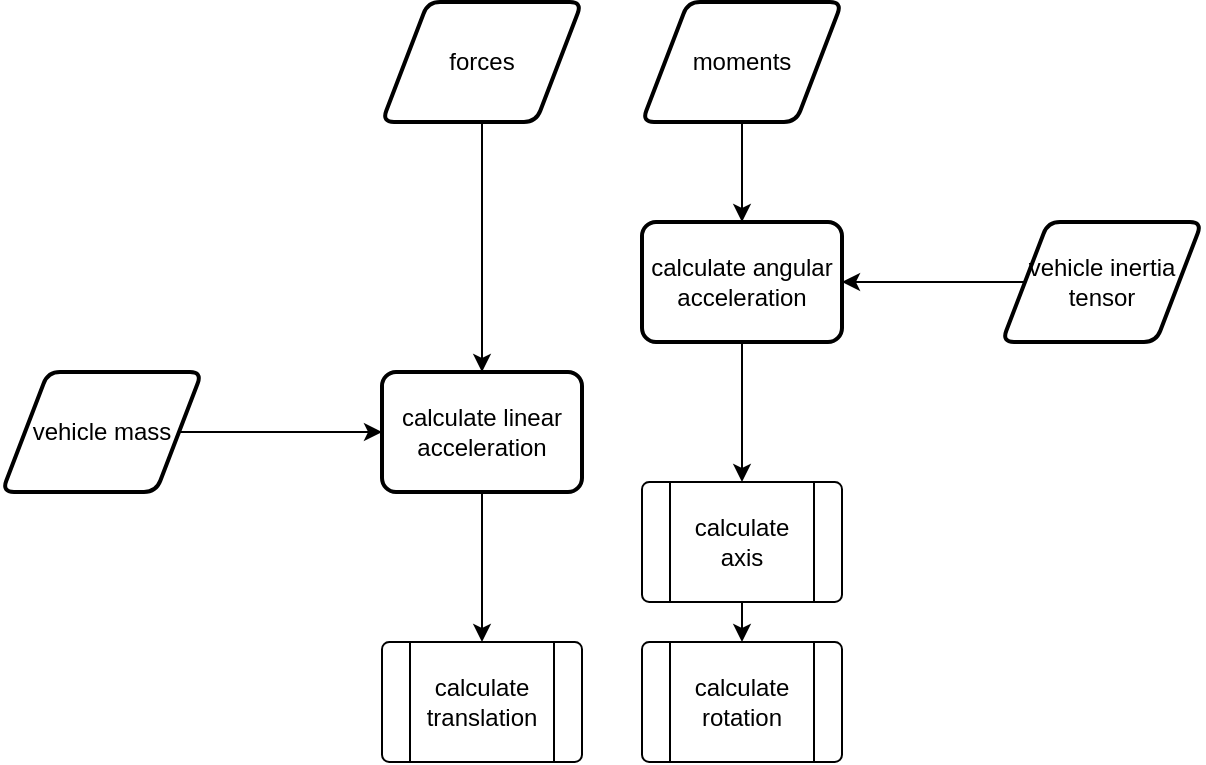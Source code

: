 <mxfile version="24.7.17">
  <diagram name="Motion" id="SO0TNG_3Xat7ZEYqbN8a">
    <mxGraphModel dx="1793" dy="1105" grid="1" gridSize="10" guides="1" tooltips="1" connect="1" arrows="1" fold="1" page="1" pageScale="1" pageWidth="827" pageHeight="1169" math="0" shadow="0">
      <root>
        <mxCell id="0" />
        <mxCell id="1" parent="0" />
        <mxCell id="qD_gobMW6qZHkKwWh9-T-16" style="edgeStyle=orthogonalEdgeStyle;rounded=0;orthogonalLoop=1;jettySize=auto;html=1;exitX=0.5;exitY=1;exitDx=0;exitDy=0;" edge="1" parent="1" source="qD_gobMW6qZHkKwWh9-T-1" target="qD_gobMW6qZHkKwWh9-T-5">
          <mxGeometry relative="1" as="geometry" />
        </mxCell>
        <mxCell id="qD_gobMW6qZHkKwWh9-T-1" value="moments" style="shape=parallelogram;html=1;strokeWidth=2;perimeter=parallelogramPerimeter;whiteSpace=wrap;rounded=1;arcSize=12;size=0.23;" vertex="1" parent="1">
          <mxGeometry x="434" y="190" width="100" height="60" as="geometry" />
        </mxCell>
        <mxCell id="qD_gobMW6qZHkKwWh9-T-17" style="edgeStyle=orthogonalEdgeStyle;rounded=0;orthogonalLoop=1;jettySize=auto;html=1;exitX=0.5;exitY=1;exitDx=0;exitDy=0;entryX=0.5;entryY=0;entryDx=0;entryDy=0;" edge="1" parent="1" source="qD_gobMW6qZHkKwWh9-T-2" target="qD_gobMW6qZHkKwWh9-T-7">
          <mxGeometry relative="1" as="geometry" />
        </mxCell>
        <mxCell id="qD_gobMW6qZHkKwWh9-T-2" value="forces" style="shape=parallelogram;html=1;strokeWidth=2;perimeter=parallelogramPerimeter;whiteSpace=wrap;rounded=1;arcSize=12;size=0.23;" vertex="1" parent="1">
          <mxGeometry x="304" y="190" width="100" height="60" as="geometry" />
        </mxCell>
        <mxCell id="qD_gobMW6qZHkKwWh9-T-13" style="edgeStyle=orthogonalEdgeStyle;rounded=0;orthogonalLoop=1;jettySize=auto;html=1;exitX=0.5;exitY=1;exitDx=0;exitDy=0;entryX=0.5;entryY=0;entryDx=0;entryDy=0;" edge="1" parent="1" source="qD_gobMW6qZHkKwWh9-T-5" target="qD_gobMW6qZHkKwWh9-T-11">
          <mxGeometry relative="1" as="geometry" />
        </mxCell>
        <mxCell id="qD_gobMW6qZHkKwWh9-T-5" value="calculate angular acceleration" style="rounded=1;whiteSpace=wrap;html=1;absoluteArcSize=1;arcSize=14;strokeWidth=2;" vertex="1" parent="1">
          <mxGeometry x="434" y="300" width="100" height="60" as="geometry" />
        </mxCell>
        <mxCell id="qD_gobMW6qZHkKwWh9-T-6" style="edgeStyle=orthogonalEdgeStyle;rounded=0;orthogonalLoop=1;jettySize=auto;html=1;exitX=0.5;exitY=1;exitDx=0;exitDy=0;" edge="1" parent="1">
          <mxGeometry relative="1" as="geometry">
            <mxPoint x="434" y="450" as="sourcePoint" />
            <mxPoint x="434" y="450" as="targetPoint" />
          </mxGeometry>
        </mxCell>
        <mxCell id="qD_gobMW6qZHkKwWh9-T-12" style="edgeStyle=orthogonalEdgeStyle;rounded=0;orthogonalLoop=1;jettySize=auto;html=1;exitX=0.5;exitY=1;exitDx=0;exitDy=0;entryX=0.5;entryY=0;entryDx=0;entryDy=0;" edge="1" parent="1" source="qD_gobMW6qZHkKwWh9-T-7" target="qD_gobMW6qZHkKwWh9-T-9">
          <mxGeometry relative="1" as="geometry" />
        </mxCell>
        <mxCell id="qD_gobMW6qZHkKwWh9-T-7" value="calculate linear acceleration" style="rounded=1;whiteSpace=wrap;html=1;absoluteArcSize=1;arcSize=14;strokeWidth=2;" vertex="1" parent="1">
          <mxGeometry x="304" y="375" width="100" height="60" as="geometry" />
        </mxCell>
        <mxCell id="qD_gobMW6qZHkKwWh9-T-9" value="calculate translation" style="verticalLabelPosition=middle;verticalAlign=middle;html=1;shape=process;whiteSpace=wrap;rounded=1;size=0.14;arcSize=6;labelPosition=center;align=center;" vertex="1" parent="1">
          <mxGeometry x="304" y="510" width="100" height="60" as="geometry" />
        </mxCell>
        <mxCell id="qD_gobMW6qZHkKwWh9-T-10" value="calculate rotation" style="verticalLabelPosition=middle;verticalAlign=middle;html=1;shape=process;whiteSpace=wrap;rounded=1;size=0.14;arcSize=6;labelPosition=center;align=center;" vertex="1" parent="1">
          <mxGeometry x="434" y="510" width="100" height="60" as="geometry" />
        </mxCell>
        <mxCell id="qD_gobMW6qZHkKwWh9-T-14" style="edgeStyle=orthogonalEdgeStyle;rounded=0;orthogonalLoop=1;jettySize=auto;html=1;exitX=0.5;exitY=1;exitDx=0;exitDy=0;entryX=0.5;entryY=0;entryDx=0;entryDy=0;" edge="1" parent="1" source="qD_gobMW6qZHkKwWh9-T-11" target="qD_gobMW6qZHkKwWh9-T-10">
          <mxGeometry relative="1" as="geometry" />
        </mxCell>
        <mxCell id="qD_gobMW6qZHkKwWh9-T-11" value="calculate axis" style="verticalLabelPosition=middle;verticalAlign=middle;html=1;shape=process;whiteSpace=wrap;rounded=1;size=0.14;arcSize=6;labelPosition=center;align=center;" vertex="1" parent="1">
          <mxGeometry x="434" y="430" width="100" height="60" as="geometry" />
        </mxCell>
        <mxCell id="qD_gobMW6qZHkKwWh9-T-21" style="edgeStyle=orthogonalEdgeStyle;rounded=0;orthogonalLoop=1;jettySize=auto;html=1;exitX=1;exitY=0.5;exitDx=0;exitDy=0;entryX=0;entryY=0.5;entryDx=0;entryDy=0;" edge="1" parent="1" source="qD_gobMW6qZHkKwWh9-T-18" target="qD_gobMW6qZHkKwWh9-T-7">
          <mxGeometry relative="1" as="geometry" />
        </mxCell>
        <mxCell id="qD_gobMW6qZHkKwWh9-T-18" value="vehicle mass" style="shape=parallelogram;html=1;strokeWidth=2;perimeter=parallelogramPerimeter;whiteSpace=wrap;rounded=1;arcSize=12;size=0.23;" vertex="1" parent="1">
          <mxGeometry x="114" y="375" width="100" height="60" as="geometry" />
        </mxCell>
        <mxCell id="qD_gobMW6qZHkKwWh9-T-20" style="edgeStyle=orthogonalEdgeStyle;rounded=0;orthogonalLoop=1;jettySize=auto;html=1;exitX=0;exitY=0.5;exitDx=0;exitDy=0;entryX=1;entryY=0.5;entryDx=0;entryDy=0;" edge="1" parent="1" source="qD_gobMW6qZHkKwWh9-T-19" target="qD_gobMW6qZHkKwWh9-T-5">
          <mxGeometry relative="1" as="geometry" />
        </mxCell>
        <mxCell id="qD_gobMW6qZHkKwWh9-T-19" value="vehicle inertia tensor" style="shape=parallelogram;html=1;strokeWidth=2;perimeter=parallelogramPerimeter;whiteSpace=wrap;rounded=1;arcSize=12;size=0.23;" vertex="1" parent="1">
          <mxGeometry x="614" y="300" width="100" height="60" as="geometry" />
        </mxCell>
      </root>
    </mxGraphModel>
  </diagram>
</mxfile>
